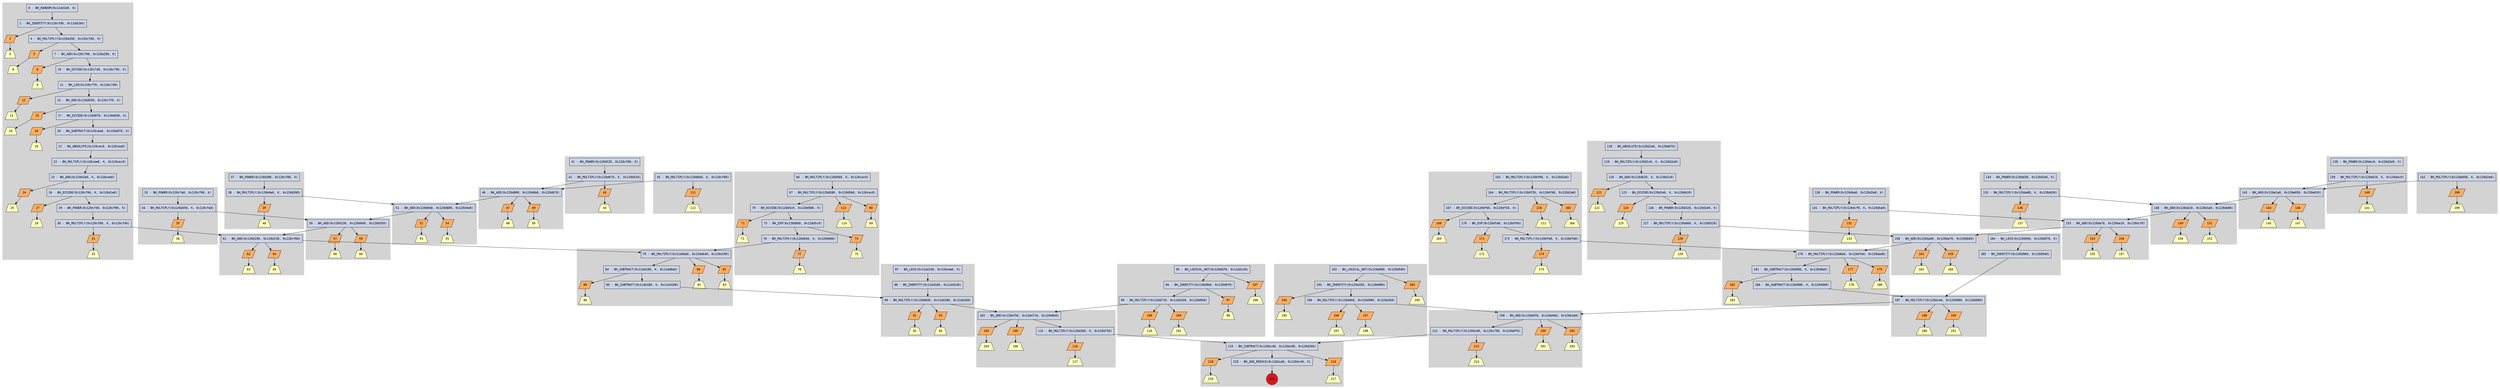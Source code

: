 digraph {
graph [layout=dot, nodesep=0.8, sep="+25,25", overlap=scalexy, splines=false];
node [shape=box, fontname="Courier",fillcolor="#CBD5E9" style=filled,];
0 [label="0 - BH_RANDOM(0x11dd1b0, K)"];
1 [label="1 - BH_IDENTITY(0x120cfd0, 0x11dd1b0)"];
2 [shape=parallelogram, fillcolor="#FDAE61", ];
3 [shape=trapezium, fillcolor="#FFFFBF", ];
4 [label="4 - BH_MULTIPLY(0x120a290, 0x120cfd0, K)"];
5 [shape=parallelogram, fillcolor="#FDAE61", ];
6 [shape=trapezium, fillcolor="#FFFFBF", ];
7 [label="7 - BH_ADD(0x120c790, 0x120a290, K)"];
8 [shape=parallelogram, fillcolor="#FDAE61", ];
9 [shape=trapezium, fillcolor="#FFFFBF", ];
10 [label="10 - BH_DIVIDE(0x120c7d0, 0x120c790, K)"];
11 [label="11 - BH_LOG(0x120c7f0, 0x120c7d0)"];
12 [shape=parallelogram, fillcolor="#FDAE61", ];
13 [shape=trapezium, fillcolor="#FFFFBF", ];
14 [label="14 - BH_ADD(0x120d030, 0x120c7f0, K)"];
15 [shape=parallelogram, fillcolor="#FDAE61", ];
16 [shape=trapezium, fillcolor="#FFFFBF", ];
17 [label="17 - BH_DIVIDE(0x120d070, 0x120d030, K)"];
18 [shape=parallelogram, fillcolor="#FDAE61", ];
19 [shape=trapezium, fillcolor="#FFFFBF", ];
20 [label="20 - BH_SUBTRACT(0x120cea0, 0x120d070, K)"];
21 [label="21 - BH_ABSOLUTE(0x120cec0, 0x120cea0)"];
22 [label="22 - BH_MULTIPLY(0x120cee0, K, 0x120cec0)"];
23 [label="23 - BH_ADD(0x120d1e0, K, 0x120cee0)"];
24 [shape=parallelogram, fillcolor="#FDAE61", ];
25 [shape=trapezium, fillcolor="#FFFFBF", ];
26 [label="26 - BH_DIVIDE(0x120cf00, K, 0x120d1e0)"];
27 [shape=parallelogram, fillcolor="#FDAE61", ];
28 [shape=trapezium, fillcolor="#FFFFBF", ];
29 [label="29 - BH_POWER(0x120cf40, 0x120cf00, K)"];
30 [label="30 - BH_MULTIPLY(0x120cf60, K, 0x120cf40)"];
31 [shape=parallelogram, fillcolor="#FDAE61", ];
32 [shape=trapezium, fillcolor="#FFFFBF", ];
33 [label="33 - BH_POWER(0x120cfa0, 0x120cf00, K)"];
34 [label="34 - BH_MULTIPLY(0x120d350, K, 0x120cfa0)"];
35 [shape=parallelogram, fillcolor="#FDAE61", ];
36 [shape=trapezium, fillcolor="#FFFFBF", ];
37 [label="37 - BH_POWER(0x120d390, 0x120cf00, K)"];
38 [label="38 - BH_MULTIPLY(0x120d4e0, K, 0x120d390)"];
39 [shape=parallelogram, fillcolor="#FDAE61", ];
40 [shape=trapezium, fillcolor="#FFFFBF", ];
41 [label="41 - BH_POWER(0x120d520, 0x120cf00, K)"];
42 [label="42 - BH_MULTIPLY(0x120d670, K, 0x120d520)"];
43 [shape=parallelogram, fillcolor="#FDAE61", ];
44 [shape=trapezium, fillcolor="#FFFFBF", ];
45 [label="45 - BH_MULTIPLY(0x120d6b0, K, 0x120cf00)"];
46 [label="46 - BH_ADD(0x120d800, 0x120d6b0, 0x120d670)"];
47 [shape=parallelogram, fillcolor="#FDAE61", ];
48 [shape=trapezium, fillcolor="#FFFFBF", ];
49 [shape=parallelogram, fillcolor="#FDAE61", ];
50 [shape=trapezium, fillcolor="#FFFFBF", ];
51 [label="51 - BH_ADD(0x120d0d0, 0x120d800, 0x120d4e0)"];
52 [shape=parallelogram, fillcolor="#FDAE61", ];
53 [shape=trapezium, fillcolor="#FFFFBF", ];
54 [shape=parallelogram, fillcolor="#FDAE61", ];
55 [shape=trapezium, fillcolor="#FFFFBF", ];
56 [label="56 - BH_ADD(0x120d130, 0x120d0d0, 0x120d350)"];
57 [shape=parallelogram, fillcolor="#FDAE61", ];
58 [shape=trapezium, fillcolor="#FFFFBF", ];
59 [shape=parallelogram, fillcolor="#FDAE61", ];
60 [shape=trapezium, fillcolor="#FFFFBF", ];
61 [label="61 - BH_ADD(0x120d190, 0x120d130, 0x120cf60)"];
62 [shape=parallelogram, fillcolor="#FDAE61", ];
63 [shape=trapezium, fillcolor="#FFFFBF", ];
64 [shape=parallelogram, fillcolor="#FDAE61", ];
65 [shape=trapezium, fillcolor="#FFFFBF", ];
66 [label="66 - BH_MULTIPLY(0x120d560, K, 0x120cec0)"];
67 [label="67 - BH_MULTIPLY(0x120d580, 0x120d560, 0x120cec0)"];
68 [shape=parallelogram, fillcolor="#FDAE61", ];
69 [shape=trapezium, fillcolor="#FFFFBF", ];
70 [label="70 - BH_DIVIDE(0x120d5c0, 0x120d580, K)"];
71 [shape=parallelogram, fillcolor="#FDAE61", ];
72 [shape=trapezium, fillcolor="#FFFFBF", ];
73 [label="73 - BH_EXP(0x120d600, 0x120d5c0)"];
74 [shape=parallelogram, fillcolor="#FDAE61", ];
75 [shape=trapezium, fillcolor="#FFFFBF", ];
76 [label="76 - BH_MULTIPLY(0x120d640, K, 0x120d600)"];
77 [shape=parallelogram, fillcolor="#FDAE61", ];
78 [shape=trapezium, fillcolor="#FFFFBF", ];
79 [label="79 - BH_MULTIPLY(0x11dd0a0, 0x120d640, 0x120d190)"];
80 [shape=parallelogram, fillcolor="#FDAE61", ];
81 [shape=trapezium, fillcolor="#FFFFBF", ];
82 [shape=parallelogram, fillcolor="#FDAE61", ];
83 [shape=trapezium, fillcolor="#FFFFBF", ];
84 [label="84 - BH_SUBTRACT(0x11dd100, K, 0x11dd0a0)"];
85 [shape=parallelogram, fillcolor="#FDAE61", ];
86 [shape=trapezium, fillcolor="#FFFFBF", ];
87 [label="87 - BH_LESS(0x11dd140, 0x120cea0, K)"];
88 [label="88 - BH_IDENTITY(0x11dd160, 0x11dd140)"];
89 [label="89 - BH_SUBTRACT(0x11dd180, K, 0x11dd100)"];
90 [label="90 - BH_MULTIPLY(0x120d840, 0x11dd180, 0x11dd160)"];
91 [shape=parallelogram, fillcolor="#FDAE61", ];
92 [shape=trapezium, fillcolor="#FFFFBF", ];
93 [shape=parallelogram, fillcolor="#FDAE61", ];
94 [shape=trapezium, fillcolor="#FFFFBF", ];
95 [label="95 - BH_LOGICAL_NOT(0x120d6f0, 0x11dd140)"];
96 [label="96 - BH_IDENTITY(0x120d9b0, 0x120d6f0)"];
97 [shape=parallelogram, fillcolor="#FDAE61", ];
98 [shape=trapezium, fillcolor="#FFFFBF", ];
99 [label="99 - BH_MULTIPLY(0x120d710, 0x11dd100, 0x120d9b0)"];
100 [shape=parallelogram, fillcolor="#FDAE61", ];
101 [shape=trapezium, fillcolor="#FFFFBF", ];
102 [label="102 - BH_ADD(0x120d750, 0x120d710, 0x120d840)"];
103 [shape=parallelogram, fillcolor="#FDAE61", ];
104 [shape=trapezium, fillcolor="#FFFFBF", ];
105 [shape=parallelogram, fillcolor="#FDAE61", ];
106 [shape=trapezium, fillcolor="#FFFFBF", ];
107 [shape=parallelogram, fillcolor="#FDAE61", ];
108 [shape=trapezium, fillcolor="#FFFFBF", ];
109 [shape=parallelogram, fillcolor="#FDAE61", ];
110 [shape=trapezium, fillcolor="#FFFFBF", ];
111 [shape=parallelogram, fillcolor="#FDAE61", ];
112 [shape=trapezium, fillcolor="#FFFFBF", ];
113 [shape=parallelogram, fillcolor="#FDAE61", ];
114 [shape=trapezium, fillcolor="#FFFFBF", ];
115 [label="115 - BH_MULTIPLY(0x120d260, K, 0x120d750)"];
116 [shape=parallelogram, fillcolor="#FDAE61", ];
117 [shape=trapezium, fillcolor="#FFFFBF", ];
118 [label="118 - BH_ABSOLUTE(0x120d2a0, 0x120d070)"];
119 [label="119 - BH_MULTIPLY(0x120d2c0, K, 0x120d2a0)"];
120 [label="120 - BH_ADD(0x120db20, K, 0x120d2c0)"];
121 [shape=parallelogram, fillcolor="#FDAE61", ];
122 [shape=trapezium, fillcolor="#FFFFBF", ];
123 [label="123 - BH_DIVIDE(0x120d2e0, K, 0x120db20)"];
124 [shape=parallelogram, fillcolor="#FDAE61", ];
125 [shape=trapezium, fillcolor="#FFFFBF", ];
126 [label="126 - BH_POWER(0x120d320, 0x120d2e0, K)"];
127 [label="127 - BH_MULTIPLY(0x120db60, K, 0x120d320)"];
128 [shape=parallelogram, fillcolor="#FDAE61", ];
129 [shape=trapezium, fillcolor="#FFFFBF", ];
130 [label="130 - BH_POWER(0x120dba0, 0x120d2e0, K)"];
131 [label="131 - BH_MULTIPLY(0x120dcf0, K, 0x120dba0)"];
132 [shape=parallelogram, fillcolor="#FDAE61", ];
133 [shape=trapezium, fillcolor="#FFFFBF", ];
134 [label="134 - BH_POWER(0x120dd30, 0x120d2e0, K)"];
135 [label="135 - BH_MULTIPLY(0x120de80, K, 0x120dd30)"];
136 [shape=parallelogram, fillcolor="#FDAE61", ];
137 [shape=trapezium, fillcolor="#FFFFBF", ];
138 [label="138 - BH_POWER(0x120dec0, 0x120d2e0, K)"];
139 [label="139 - BH_MULTIPLY(0x120e010, K, 0x120dec0)"];
140 [shape=parallelogram, fillcolor="#FDAE61", ];
141 [shape=trapezium, fillcolor="#FFFFBF", ];
142 [label="142 - BH_MULTIPLY(0x120e050, K, 0x120d2e0)"];
143 [label="143 - BH_ADD(0x120e1a0, 0x120e050, 0x120e010)"];
144 [shape=parallelogram, fillcolor="#FDAE61", ];
145 [shape=trapezium, fillcolor="#FFFFBF", ];
146 [shape=parallelogram, fillcolor="#FDAE61", ];
147 [shape=trapezium, fillcolor="#FFFFBF", ];
148 [label="148 - BH_ADD(0x120da10, 0x120e1a0, 0x120de80)"];
149 [shape=parallelogram, fillcolor="#FDAE61", ];
150 [shape=trapezium, fillcolor="#FFFFBF", ];
151 [shape=parallelogram, fillcolor="#FDAE61", ];
152 [shape=trapezium, fillcolor="#FFFFBF", ];
153 [label="153 - BH_ADD(0x120da70, 0x120da10, 0x120dcf0)"];
154 [shape=parallelogram, fillcolor="#FDAE61", ];
155 [shape=trapezium, fillcolor="#FFFFBF", ];
156 [shape=parallelogram, fillcolor="#FDAE61", ];
157 [shape=trapezium, fillcolor="#FFFFBF", ];
158 [label="158 - BH_ADD(0x120dad0, 0x120da70, 0x120db60)"];
159 [shape=parallelogram, fillcolor="#FDAE61", ];
160 [shape=trapezium, fillcolor="#FFFFBF", ];
161 [shape=parallelogram, fillcolor="#FDAE61", ];
162 [shape=trapezium, fillcolor="#FFFFBF", ];
163 [label="163 - BH_MULTIPLY(0x120df00, K, 0x120d2a0)"];
164 [label="164 - BH_MULTIPLY(0x120df20, 0x120df00, 0x120d2a0)"];
165 [shape=parallelogram, fillcolor="#FDAE61", ];
166 [shape=trapezium, fillcolor="#FFFFBF", ];
167 [label="167 - BH_DIVIDE(0x120df60, 0x120df20, K)"];
168 [shape=parallelogram, fillcolor="#FDAE61", ];
169 [shape=trapezium, fillcolor="#FFFFBF", ];
170 [label="170 - BH_EXP(0x120dfa0, 0x120df60)"];
171 [shape=parallelogram, fillcolor="#FDAE61", ];
172 [shape=trapezium, fillcolor="#FFFFBF", ];
173 [label="173 - BH_MULTIPLY(0x120dfe0, K, 0x120dfa0)"];
174 [shape=parallelogram, fillcolor="#FDAE61", ];
175 [shape=trapezium, fillcolor="#FFFFBF", ];
176 [label="176 - BH_MULTIPLY(0x120d8a0, 0x120dfe0, 0x120dad0)"];
177 [shape=parallelogram, fillcolor="#FDAE61", ];
178 [shape=trapezium, fillcolor="#FFFFBF", ];
179 [shape=parallelogram, fillcolor="#FDAE61", ];
180 [shape=trapezium, fillcolor="#FFFFBF", ];
181 [label="181 - BH_SUBTRACT(0x120d900, K, 0x120d8a0)"];
182 [shape=parallelogram, fillcolor="#FDAE61", ];
183 [shape=trapezium, fillcolor="#FFFFBF", ];
184 [label="184 - BH_LESS(0x120d940, 0x120d070, K)"];
185 [label="185 - BH_IDENTITY(0x120d960, 0x120d940)"];
186 [label="186 - BH_SUBTRACT(0x120d980, K, 0x120d900)"];
187 [label="187 - BH_MULTIPLY(0x120e1e0, 0x120d980, 0x120d960)"];
188 [shape=parallelogram, fillcolor="#FDAE61", ];
189 [shape=trapezium, fillcolor="#FFFFBF", ];
190 [shape=parallelogram, fillcolor="#FDAE61", ];
191 [shape=trapezium, fillcolor="#FFFFBF", ];
192 [label="192 - BH_LOGICAL_NOT(0x120e090, 0x120d940)"];
193 [label="193 - BH_IDENTITY(0x120e350, 0x120e090)"];
194 [shape=parallelogram, fillcolor="#FDAE61", ];
195 [shape=trapezium, fillcolor="#FFFFBF", ];
196 [label="196 - BH_MULTIPLY(0x120e0b0, 0x120d900, 0x120e350)"];
197 [shape=parallelogram, fillcolor="#FDAE61", ];
198 [shape=trapezium, fillcolor="#FFFFBF", ];
199 [label="199 - BH_ADD(0x120e0f0, 0x120e0b0, 0x120e1e0)"];
200 [shape=parallelogram, fillcolor="#FDAE61", ];
201 [shape=trapezium, fillcolor="#FFFFBF", ];
202 [shape=parallelogram, fillcolor="#FDAE61", ];
203 [shape=trapezium, fillcolor="#FFFFBF", ];
204 [shape=parallelogram, fillcolor="#FDAE61", ];
205 [shape=trapezium, fillcolor="#FFFFBF", ];
206 [shape=parallelogram, fillcolor="#FDAE61", ];
207 [shape=trapezium, fillcolor="#FFFFBF", ];
208 [shape=parallelogram, fillcolor="#FDAE61", ];
209 [shape=trapezium, fillcolor="#FFFFBF", ];
210 [shape=parallelogram, fillcolor="#FDAE61", ];
211 [shape=trapezium, fillcolor="#FFFFBF", ];
212 [label="212 - BH_MULTIPLY(0x120dc00, 0x120c790, 0x120e0f0)"];
213 [shape=parallelogram, fillcolor="#FDAE61", ];
214 [shape=trapezium, fillcolor="#FFFFBF", ];
215 [label="215 - BH_SUBTRACT(0x120dc40, 0x120dc00, 0x120d260)"];
216 [shape=parallelogram, fillcolor="#FDAE61", ];
217 [shape=trapezium, fillcolor="#FFFFBF", ];
218 [shape=parallelogram, fillcolor="#FDAE61", ];
219 [shape=trapezium, fillcolor="#FFFFBF", ];
220 [label="220 - BH_ADD_REDUCE(0x120dca0, 0x120dc40, K)"];
221 [shape=circle, fillcolor="#D7191C", ];


0->1;
1->4;
1->2;
2->3;
4->7;
4->5;
5->6;
7->10;
7->8;
8->9;
10->11;
11->14;
11->12;
12->13;
14->17;
14->15;
15->16;
17->20;
17->18;
18->19;
20->21;
21->22;
22->23;
23->26;
23->24;
24->25;
26->29;
26->27;
27->28;
29->30;
30->61;
30->31;
31->32;
33->34;
34->56;
34->35;
35->36;
37->38;
38->51;
38->39;
39->40;
41->42;
42->46;
42->43;
43->44;
45->46;
45->111;
46->51;
46->49;
46->47;
47->48;
49->50;
51->56;
51->54;
51->52;
52->53;
54->55;
56->61;
56->59;
56->57;
57->58;
59->60;
61->79;
61->64;
61->62;
62->63;
64->65;
66->67;
67->70;
67->113;
67->68;
68->69;
70->73;
70->71;
71->72;
73->76;
73->74;
74->75;
76->79;
76->77;
77->78;
79->84;
79->82;
79->80;
80->81;
82->83;
84->89;
84->85;
85->86;
87->88;
88->90;
89->90;
90->102;
90->93;
90->91;
91->92;
93->94;
95->96;
95->107;
96->99;
96->97;
97->98;
99->102;
99->109;
99->100;
100->101;
102->115;
102->105;
102->103;
103->104;
105->106;
107->108;
109->110;
111->112;
113->114;
115->215;
115->116;
116->117;
118->119;
119->120;
120->123;
120->121;
121->122;
123->126;
123->124;
124->125;
126->127;
127->158;
127->128;
128->129;
130->131;
131->153;
131->132;
132->133;
134->135;
135->148;
135->136;
136->137;
138->139;
139->143;
139->140;
140->141;
142->143;
142->208;
143->148;
143->146;
143->144;
144->145;
146->147;
148->153;
148->151;
148->149;
149->150;
151->152;
153->158;
153->156;
153->154;
154->155;
156->157;
158->176;
158->161;
158->159;
159->160;
161->162;
163->164;
164->167;
164->210;
164->165;
165->166;
167->170;
167->168;
168->169;
170->173;
170->171;
171->172;
173->176;
173->174;
174->175;
176->181;
176->179;
176->177;
177->178;
179->180;
181->186;
181->182;
182->183;
184->185;
185->187;
186->187;
187->199;
187->190;
187->188;
188->189;
190->191;
192->193;
192->204;
193->196;
193->194;
194->195;
196->199;
196->206;
196->197;
197->198;
199->212;
199->202;
199->200;
200->201;
202->203;
204->205;
206->207;
208->209;
210->211;
212->215;
212->213;
213->214;
215->220;
215->218;
215->216;
216->217;
218->219;
220->221;

subgraph cluster_0 {
    style=filled;
    color=lightgrey;
    0; 1;  2;3;4;5;6;7;8;9;10;11;12;13;14;15;16;17;18;19;20;21;22;23;24;25;26;27;28;29;30;31;32;
}

subgraph cluster_1 {
    style=filled;
    color=lightgrey;
    33; 34; 35;36;
}

subgraph cluster_2 {
    style=filled;
    color=lightgrey;
    66;67;68;69;113;114;70;71;72;73;74;75;76;77;78;
}

subgraph cluster_3 {
    style=filled;
    color=lightgrey;
    56;59;60;57;58;
}

subgraph cluster_4 {
    style=filled;
    color=lightgrey;
    61;62;63;64;65;
}

subgraph cluster_5 {
    style=filled;
    color=lightgrey;
    37;38;39;40;
}

subgraph cluster_6 {
    style=filled;
    color=lightgrey;
    51;52;53;54;55;
}

subgraph cluster_7 {
    style=filled;
    color=lightgrey;
    41;42;43;44;
}

subgraph cluster_8 {
    style=filled;
    color=lightgrey;
    45;111;112;
}

subgraph cluster_9 {
    style=filled;
    color=lightgrey;
    46;47;48;49;50;
}

subgraph cluster_10 {
    style=filled;
    color=lightgrey;
    79;80;81;82;83;84;85;86;89;
}

subgraph cluster_11 {
    style=filled;
    color=lightgrey;
    118;119;120;121;122;123;124;125;126;127;128;129;
}

subgraph cluster_12 {
    style=filled;
    color=lightgrey;
    130;131;132;133;
}

subgraph cluster_13 {
    style=filled;
    color=lightgrey;
    134;135;136;137;
}

subgraph cluster_14 {
    style=filled;
    color=lightgrey;
    138;139;140;141;
}

subgraph cluster_15 {
    style=filled;
    color=lightgrey;
    87;88;90;91;92;93;94;
}

subgraph cluster_16 {
    style=filled;
    color=lightgrey;
    95;96;97;98;99;100;101;109;110;107;108;
}

subgraph cluster_17 {
    style=filled;
    color=lightgrey;
    102;103;104;105;106;115;116;117;
}

subgraph cluster_18 {
    style=filled;
    color=lightgrey;
    215;216;217;218;219;220;221;
}

subgraph cluster_19 {
    style=filled;
    color=lightgrey;
    204;205;192;193;194;195;196;197;198;206;207;
}

subgraph cluster_20 {
    style=filled;
    color=lightgrey;
    199;200;201;202;203;212;213;214;
}

subgraph cluster_21 {
    style=filled;
    color=lightgrey;
    163;164;165;166;210;211;167;170;171;172;168;169;173;174;175;
}

subgraph cluster_22 {
    style=filled;
    color=lightgrey;
    176;177;178;179;180;181;182;183;186;
}

subgraph cluster_222 {
    style=filled;
    color=lightgrey;
    187;190;191;188;189;
}

subgraph cluster_23 {
    style=filled;
    color=lightgrey;
    184;185;
}

subgraph cluster_23 {
    style=filled;
    color=lightgrey;
    158;159;160;161;162;
}

subgraph cluster_24 {
    style=filled;
    color=lightgrey;
    153;154;155;156;157;
}

subgraph cluster_25 {
    style=filled;
    color=lightgrey;
    148;149;150;151;152;
}

subgraph cluster_26 {
    style=filled;
    color=lightgrey;
    143;146;147;144;145;
}

subgraph cluster_27 {
    style=filled;
    color=lightgrey;
    142;208;209;
}

}
